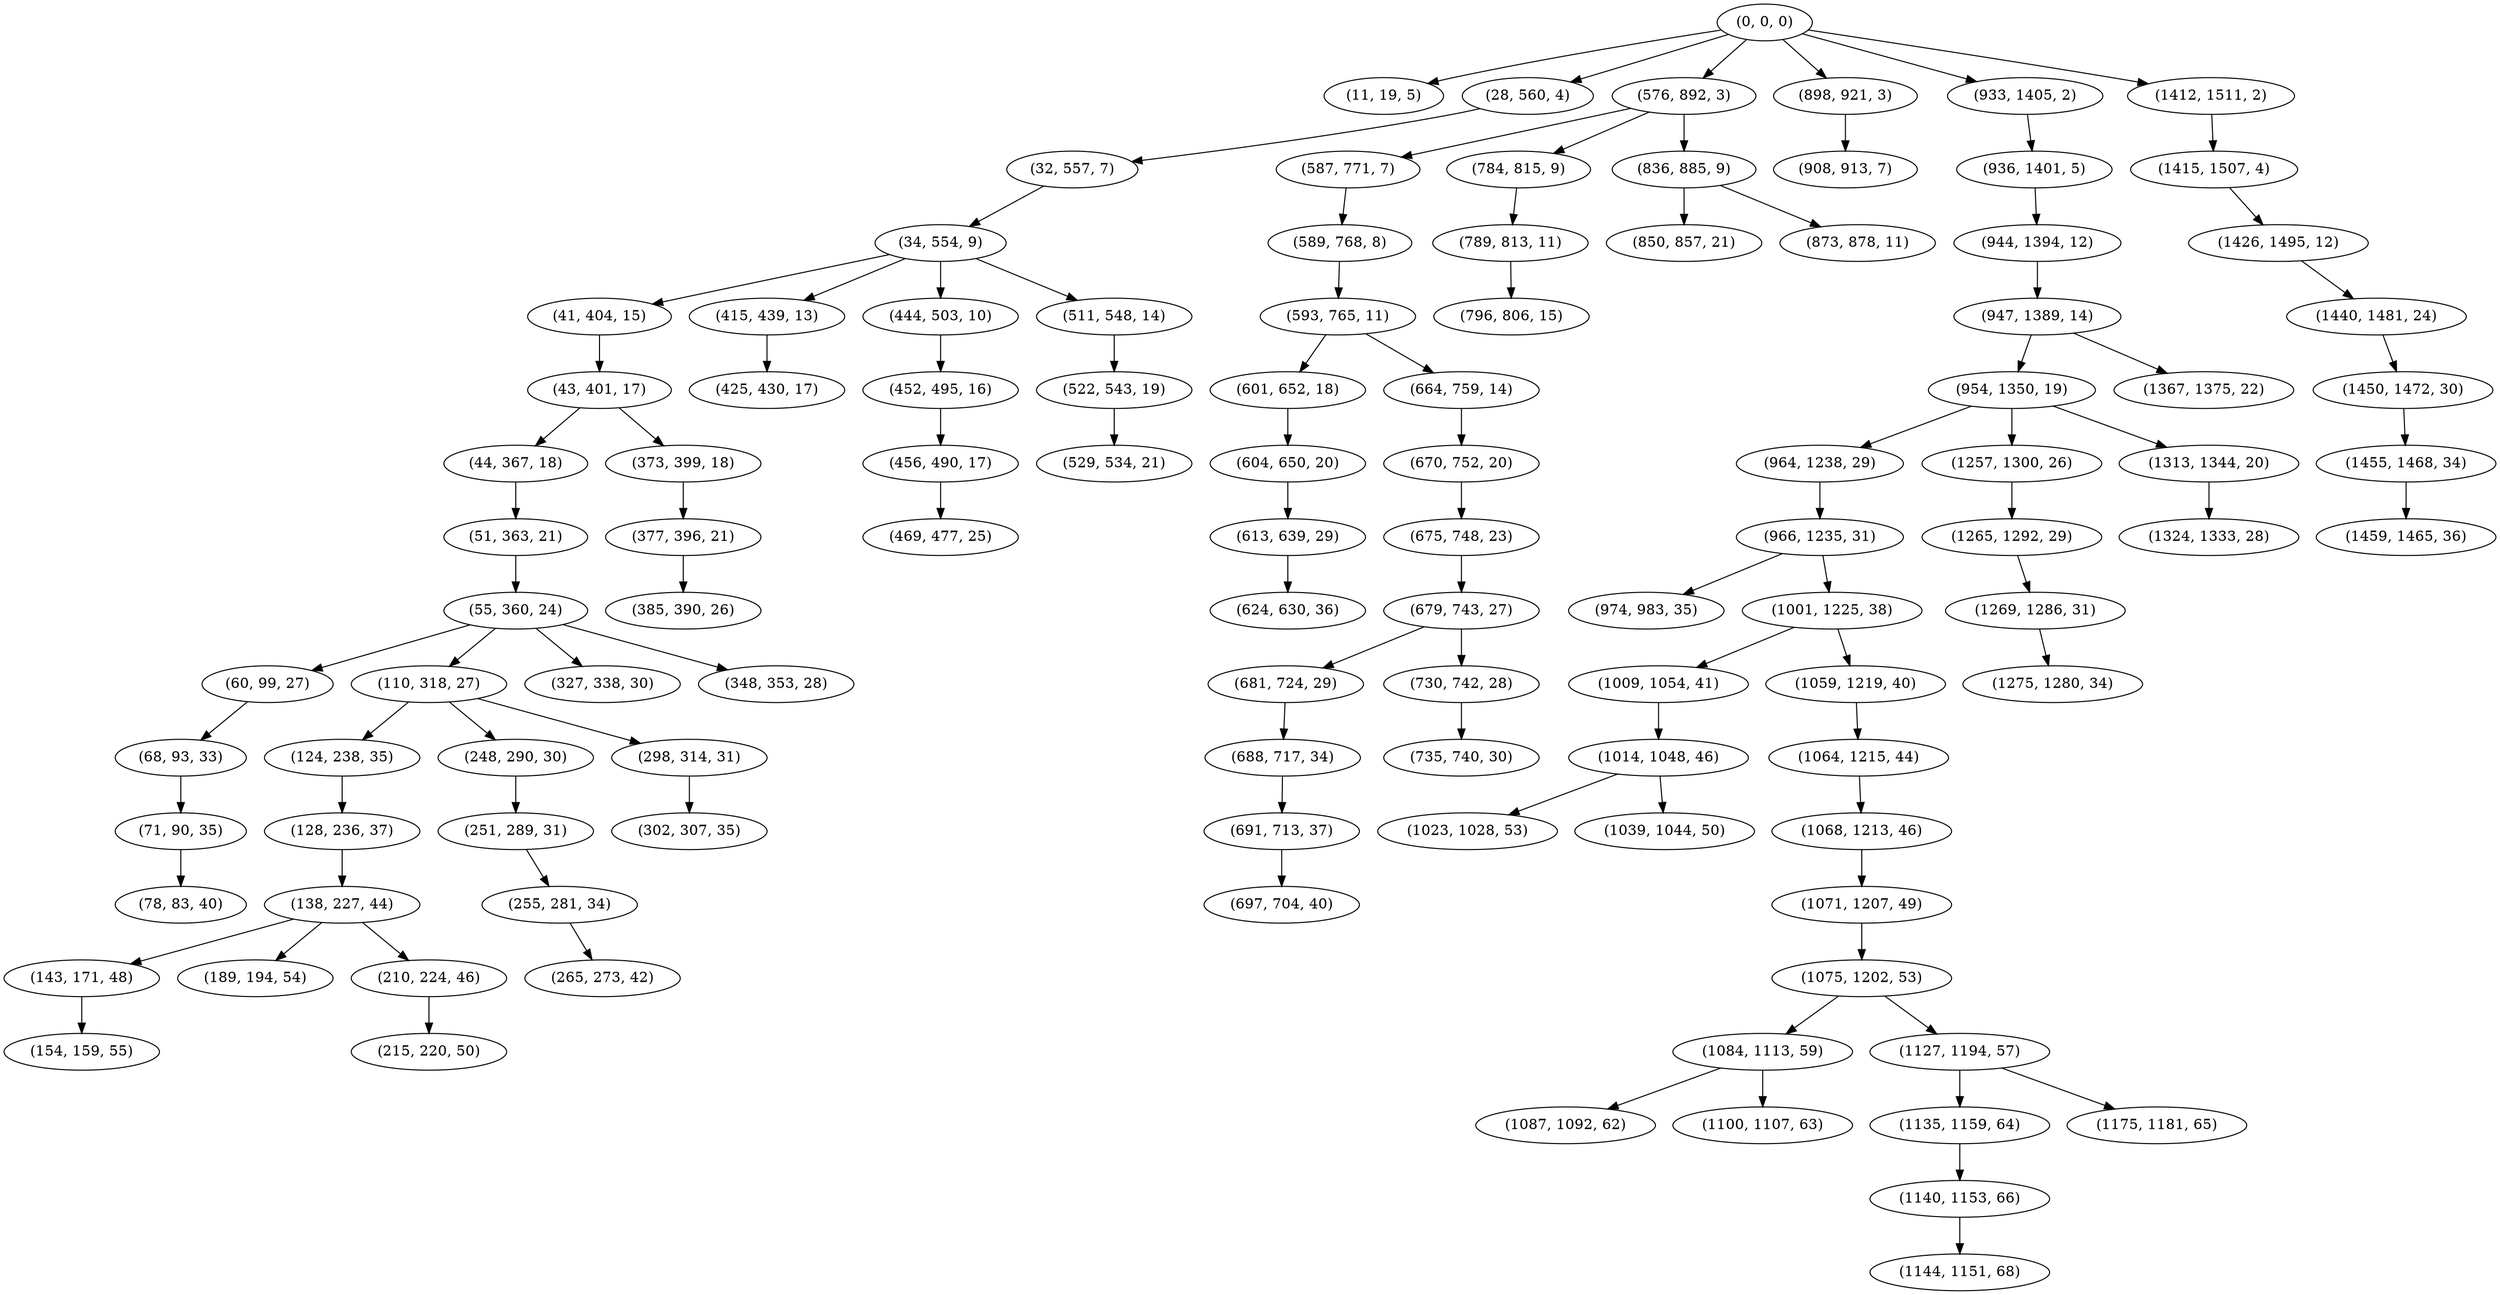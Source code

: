 digraph tree {
    "(0, 0, 0)";
    "(11, 19, 5)";
    "(28, 560, 4)";
    "(32, 557, 7)";
    "(34, 554, 9)";
    "(41, 404, 15)";
    "(43, 401, 17)";
    "(44, 367, 18)";
    "(51, 363, 21)";
    "(55, 360, 24)";
    "(60, 99, 27)";
    "(68, 93, 33)";
    "(71, 90, 35)";
    "(78, 83, 40)";
    "(110, 318, 27)";
    "(124, 238, 35)";
    "(128, 236, 37)";
    "(138, 227, 44)";
    "(143, 171, 48)";
    "(154, 159, 55)";
    "(189, 194, 54)";
    "(210, 224, 46)";
    "(215, 220, 50)";
    "(248, 290, 30)";
    "(251, 289, 31)";
    "(255, 281, 34)";
    "(265, 273, 42)";
    "(298, 314, 31)";
    "(302, 307, 35)";
    "(327, 338, 30)";
    "(348, 353, 28)";
    "(373, 399, 18)";
    "(377, 396, 21)";
    "(385, 390, 26)";
    "(415, 439, 13)";
    "(425, 430, 17)";
    "(444, 503, 10)";
    "(452, 495, 16)";
    "(456, 490, 17)";
    "(469, 477, 25)";
    "(511, 548, 14)";
    "(522, 543, 19)";
    "(529, 534, 21)";
    "(576, 892, 3)";
    "(587, 771, 7)";
    "(589, 768, 8)";
    "(593, 765, 11)";
    "(601, 652, 18)";
    "(604, 650, 20)";
    "(613, 639, 29)";
    "(624, 630, 36)";
    "(664, 759, 14)";
    "(670, 752, 20)";
    "(675, 748, 23)";
    "(679, 743, 27)";
    "(681, 724, 29)";
    "(688, 717, 34)";
    "(691, 713, 37)";
    "(697, 704, 40)";
    "(730, 742, 28)";
    "(735, 740, 30)";
    "(784, 815, 9)";
    "(789, 813, 11)";
    "(796, 806, 15)";
    "(836, 885, 9)";
    "(850, 857, 21)";
    "(873, 878, 11)";
    "(898, 921, 3)";
    "(908, 913, 7)";
    "(933, 1405, 2)";
    "(936, 1401, 5)";
    "(944, 1394, 12)";
    "(947, 1389, 14)";
    "(954, 1350, 19)";
    "(964, 1238, 29)";
    "(966, 1235, 31)";
    "(974, 983, 35)";
    "(1001, 1225, 38)";
    "(1009, 1054, 41)";
    "(1014, 1048, 46)";
    "(1023, 1028, 53)";
    "(1039, 1044, 50)";
    "(1059, 1219, 40)";
    "(1064, 1215, 44)";
    "(1068, 1213, 46)";
    "(1071, 1207, 49)";
    "(1075, 1202, 53)";
    "(1084, 1113, 59)";
    "(1087, 1092, 62)";
    "(1100, 1107, 63)";
    "(1127, 1194, 57)";
    "(1135, 1159, 64)";
    "(1140, 1153, 66)";
    "(1144, 1151, 68)";
    "(1175, 1181, 65)";
    "(1257, 1300, 26)";
    "(1265, 1292, 29)";
    "(1269, 1286, 31)";
    "(1275, 1280, 34)";
    "(1313, 1344, 20)";
    "(1324, 1333, 28)";
    "(1367, 1375, 22)";
    "(1412, 1511, 2)";
    "(1415, 1507, 4)";
    "(1426, 1495, 12)";
    "(1440, 1481, 24)";
    "(1450, 1472, 30)";
    "(1455, 1468, 34)";
    "(1459, 1465, 36)";
    "(0, 0, 0)" -> "(11, 19, 5)";
    "(0, 0, 0)" -> "(28, 560, 4)";
    "(0, 0, 0)" -> "(576, 892, 3)";
    "(0, 0, 0)" -> "(898, 921, 3)";
    "(0, 0, 0)" -> "(933, 1405, 2)";
    "(0, 0, 0)" -> "(1412, 1511, 2)";
    "(28, 560, 4)" -> "(32, 557, 7)";
    "(32, 557, 7)" -> "(34, 554, 9)";
    "(34, 554, 9)" -> "(41, 404, 15)";
    "(34, 554, 9)" -> "(415, 439, 13)";
    "(34, 554, 9)" -> "(444, 503, 10)";
    "(34, 554, 9)" -> "(511, 548, 14)";
    "(41, 404, 15)" -> "(43, 401, 17)";
    "(43, 401, 17)" -> "(44, 367, 18)";
    "(43, 401, 17)" -> "(373, 399, 18)";
    "(44, 367, 18)" -> "(51, 363, 21)";
    "(51, 363, 21)" -> "(55, 360, 24)";
    "(55, 360, 24)" -> "(60, 99, 27)";
    "(55, 360, 24)" -> "(110, 318, 27)";
    "(55, 360, 24)" -> "(327, 338, 30)";
    "(55, 360, 24)" -> "(348, 353, 28)";
    "(60, 99, 27)" -> "(68, 93, 33)";
    "(68, 93, 33)" -> "(71, 90, 35)";
    "(71, 90, 35)" -> "(78, 83, 40)";
    "(110, 318, 27)" -> "(124, 238, 35)";
    "(110, 318, 27)" -> "(248, 290, 30)";
    "(110, 318, 27)" -> "(298, 314, 31)";
    "(124, 238, 35)" -> "(128, 236, 37)";
    "(128, 236, 37)" -> "(138, 227, 44)";
    "(138, 227, 44)" -> "(143, 171, 48)";
    "(138, 227, 44)" -> "(189, 194, 54)";
    "(138, 227, 44)" -> "(210, 224, 46)";
    "(143, 171, 48)" -> "(154, 159, 55)";
    "(210, 224, 46)" -> "(215, 220, 50)";
    "(248, 290, 30)" -> "(251, 289, 31)";
    "(251, 289, 31)" -> "(255, 281, 34)";
    "(255, 281, 34)" -> "(265, 273, 42)";
    "(298, 314, 31)" -> "(302, 307, 35)";
    "(373, 399, 18)" -> "(377, 396, 21)";
    "(377, 396, 21)" -> "(385, 390, 26)";
    "(415, 439, 13)" -> "(425, 430, 17)";
    "(444, 503, 10)" -> "(452, 495, 16)";
    "(452, 495, 16)" -> "(456, 490, 17)";
    "(456, 490, 17)" -> "(469, 477, 25)";
    "(511, 548, 14)" -> "(522, 543, 19)";
    "(522, 543, 19)" -> "(529, 534, 21)";
    "(576, 892, 3)" -> "(587, 771, 7)";
    "(576, 892, 3)" -> "(784, 815, 9)";
    "(576, 892, 3)" -> "(836, 885, 9)";
    "(587, 771, 7)" -> "(589, 768, 8)";
    "(589, 768, 8)" -> "(593, 765, 11)";
    "(593, 765, 11)" -> "(601, 652, 18)";
    "(593, 765, 11)" -> "(664, 759, 14)";
    "(601, 652, 18)" -> "(604, 650, 20)";
    "(604, 650, 20)" -> "(613, 639, 29)";
    "(613, 639, 29)" -> "(624, 630, 36)";
    "(664, 759, 14)" -> "(670, 752, 20)";
    "(670, 752, 20)" -> "(675, 748, 23)";
    "(675, 748, 23)" -> "(679, 743, 27)";
    "(679, 743, 27)" -> "(681, 724, 29)";
    "(679, 743, 27)" -> "(730, 742, 28)";
    "(681, 724, 29)" -> "(688, 717, 34)";
    "(688, 717, 34)" -> "(691, 713, 37)";
    "(691, 713, 37)" -> "(697, 704, 40)";
    "(730, 742, 28)" -> "(735, 740, 30)";
    "(784, 815, 9)" -> "(789, 813, 11)";
    "(789, 813, 11)" -> "(796, 806, 15)";
    "(836, 885, 9)" -> "(850, 857, 21)";
    "(836, 885, 9)" -> "(873, 878, 11)";
    "(898, 921, 3)" -> "(908, 913, 7)";
    "(933, 1405, 2)" -> "(936, 1401, 5)";
    "(936, 1401, 5)" -> "(944, 1394, 12)";
    "(944, 1394, 12)" -> "(947, 1389, 14)";
    "(947, 1389, 14)" -> "(954, 1350, 19)";
    "(947, 1389, 14)" -> "(1367, 1375, 22)";
    "(954, 1350, 19)" -> "(964, 1238, 29)";
    "(954, 1350, 19)" -> "(1257, 1300, 26)";
    "(954, 1350, 19)" -> "(1313, 1344, 20)";
    "(964, 1238, 29)" -> "(966, 1235, 31)";
    "(966, 1235, 31)" -> "(974, 983, 35)";
    "(966, 1235, 31)" -> "(1001, 1225, 38)";
    "(1001, 1225, 38)" -> "(1009, 1054, 41)";
    "(1001, 1225, 38)" -> "(1059, 1219, 40)";
    "(1009, 1054, 41)" -> "(1014, 1048, 46)";
    "(1014, 1048, 46)" -> "(1023, 1028, 53)";
    "(1014, 1048, 46)" -> "(1039, 1044, 50)";
    "(1059, 1219, 40)" -> "(1064, 1215, 44)";
    "(1064, 1215, 44)" -> "(1068, 1213, 46)";
    "(1068, 1213, 46)" -> "(1071, 1207, 49)";
    "(1071, 1207, 49)" -> "(1075, 1202, 53)";
    "(1075, 1202, 53)" -> "(1084, 1113, 59)";
    "(1075, 1202, 53)" -> "(1127, 1194, 57)";
    "(1084, 1113, 59)" -> "(1087, 1092, 62)";
    "(1084, 1113, 59)" -> "(1100, 1107, 63)";
    "(1127, 1194, 57)" -> "(1135, 1159, 64)";
    "(1127, 1194, 57)" -> "(1175, 1181, 65)";
    "(1135, 1159, 64)" -> "(1140, 1153, 66)";
    "(1140, 1153, 66)" -> "(1144, 1151, 68)";
    "(1257, 1300, 26)" -> "(1265, 1292, 29)";
    "(1265, 1292, 29)" -> "(1269, 1286, 31)";
    "(1269, 1286, 31)" -> "(1275, 1280, 34)";
    "(1313, 1344, 20)" -> "(1324, 1333, 28)";
    "(1412, 1511, 2)" -> "(1415, 1507, 4)";
    "(1415, 1507, 4)" -> "(1426, 1495, 12)";
    "(1426, 1495, 12)" -> "(1440, 1481, 24)";
    "(1440, 1481, 24)" -> "(1450, 1472, 30)";
    "(1450, 1472, 30)" -> "(1455, 1468, 34)";
    "(1455, 1468, 34)" -> "(1459, 1465, 36)";
}
